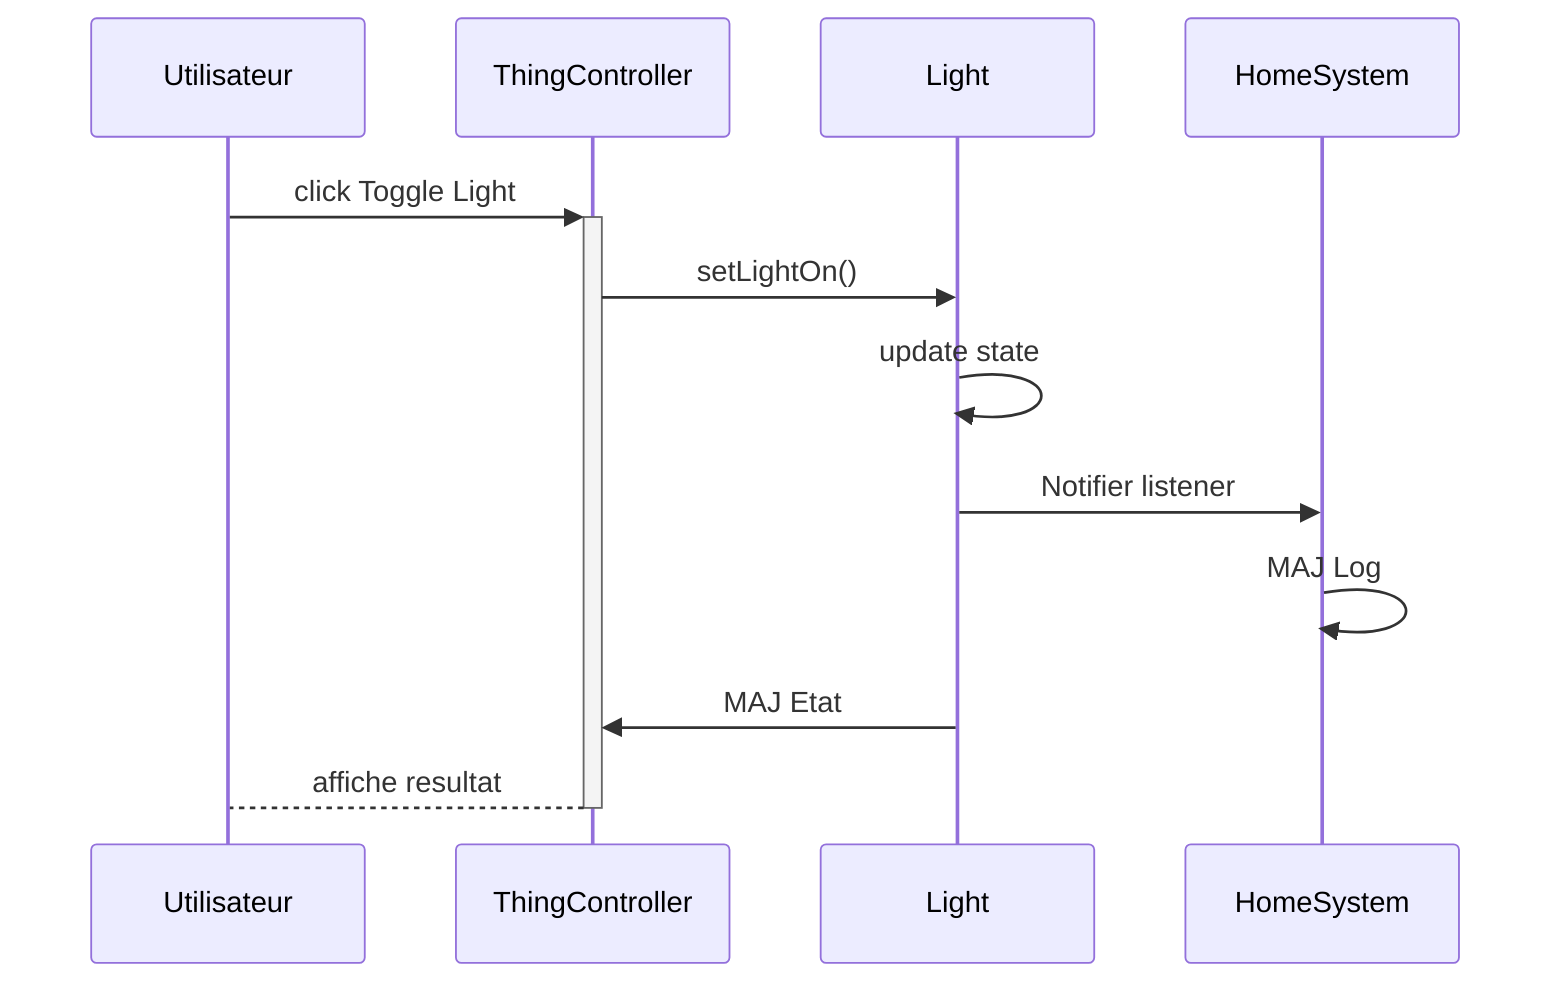 sequenceDiagram
    participant Utilisateur
    participant ThingController
    participant Light
    participant HomeSystem

    Utilisateur->>+ThingController: click Toggle Light
    ThingController->>Light:setLightOn()
    Light->>Light:update state
    Light->>HomeSystem:Notifier listener
    HomeSystem->> HomeSystem: MAJ Log
    Light->>ThingController: MAJ Etat
    ThingController-->-Utilisateur: affiche resultat